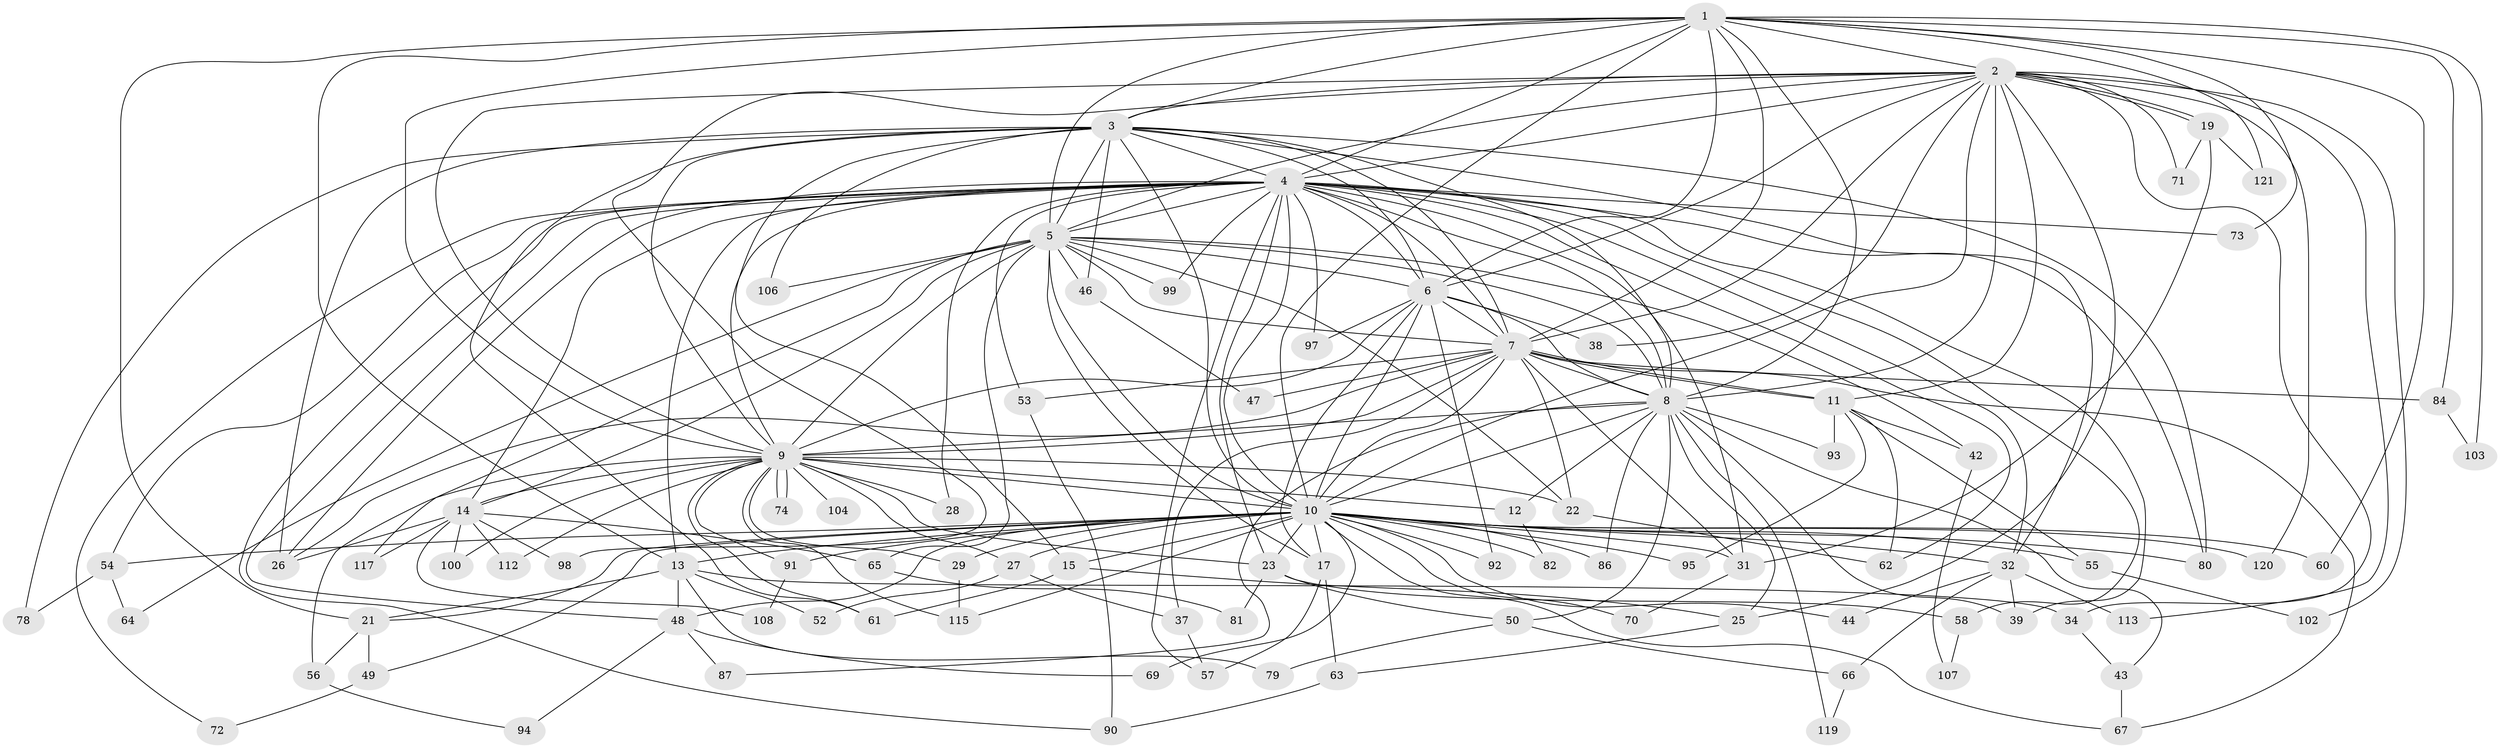 // original degree distribution, {18: 0.01639344262295082, 21: 0.00819672131147541, 30: 0.00819672131147541, 19: 0.01639344262295082, 14: 0.00819672131147541, 16: 0.00819672131147541, 27: 0.00819672131147541, 35: 0.00819672131147541, 5: 0.04918032786885246, 4: 0.09016393442622951, 8: 0.01639344262295082, 3: 0.26229508196721313, 7: 0.00819672131147541, 2: 0.47540983606557374, 6: 0.01639344262295082}
// Generated by graph-tools (version 1.1) at 2025/10/02/27/25 16:10:58]
// undirected, 91 vertices, 228 edges
graph export_dot {
graph [start="1"]
  node [color=gray90,style=filled];
  1 [super="+109"];
  2 [super="+122"];
  3 [super="+68"];
  4 [super="+89"];
  5 [super="+36"];
  6 [super="+24"];
  7 [super="+88"];
  8 [super="+20"];
  9 [super="+16"];
  10 [super="+18"];
  11 [super="+41"];
  12 [super="+101"];
  13 [super="+105"];
  14 [super="+45"];
  15;
  17 [super="+51"];
  19 [super="+75"];
  21 [super="+33"];
  22;
  23 [super="+30"];
  25 [super="+59"];
  26 [super="+114"];
  27;
  28;
  29 [super="+40"];
  31 [super="+111"];
  32 [super="+35"];
  34;
  37;
  38;
  39 [super="+110"];
  42;
  43;
  44;
  46;
  47;
  48 [super="+85"];
  49;
  50;
  52;
  53;
  54;
  55;
  56;
  57 [super="+77"];
  58;
  60;
  61 [super="+83"];
  62 [super="+76"];
  63;
  64;
  65;
  66;
  67;
  69;
  70;
  71;
  72;
  73;
  74;
  78;
  79;
  80 [super="+96"];
  81;
  82;
  84;
  86;
  87;
  90 [super="+118"];
  91;
  92;
  93;
  94;
  95;
  97;
  98;
  99;
  100;
  102;
  103;
  104;
  106;
  107;
  108;
  112;
  113;
  115 [super="+116"];
  117;
  119;
  120;
  121;
  1 -- 2;
  1 -- 3;
  1 -- 4;
  1 -- 5 [weight=2];
  1 -- 6;
  1 -- 7;
  1 -- 8;
  1 -- 9;
  1 -- 10 [weight=2];
  1 -- 13;
  1 -- 21;
  1 -- 60;
  1 -- 73;
  1 -- 84;
  1 -- 103;
  1 -- 121;
  2 -- 3;
  2 -- 4;
  2 -- 5;
  2 -- 6;
  2 -- 7;
  2 -- 8 [weight=2];
  2 -- 9;
  2 -- 10;
  2 -- 19;
  2 -- 19;
  2 -- 25;
  2 -- 34;
  2 -- 38;
  2 -- 71;
  2 -- 98;
  2 -- 102;
  2 -- 113;
  2 -- 120;
  2 -- 11;
  3 -- 4;
  3 -- 5;
  3 -- 6;
  3 -- 7;
  3 -- 8 [weight=2];
  3 -- 9;
  3 -- 10;
  3 -- 15;
  3 -- 32;
  3 -- 46;
  3 -- 61;
  3 -- 78;
  3 -- 106;
  3 -- 26;
  3 -- 80;
  4 -- 5;
  4 -- 6 [weight=2];
  4 -- 7;
  4 -- 8;
  4 -- 9;
  4 -- 10;
  4 -- 14;
  4 -- 23;
  4 -- 26;
  4 -- 28;
  4 -- 32;
  4 -- 53;
  4 -- 54;
  4 -- 58;
  4 -- 62;
  4 -- 72;
  4 -- 73;
  4 -- 80;
  4 -- 90;
  4 -- 97;
  4 -- 99;
  4 -- 48;
  4 -- 57;
  4 -- 31;
  4 -- 13;
  4 -- 39;
  5 -- 6;
  5 -- 7;
  5 -- 8;
  5 -- 9;
  5 -- 10;
  5 -- 17;
  5 -- 42;
  5 -- 64;
  5 -- 65;
  5 -- 99;
  5 -- 106;
  5 -- 117;
  5 -- 14;
  5 -- 46;
  5 -- 22;
  6 -- 7;
  6 -- 8;
  6 -- 9;
  6 -- 10;
  6 -- 17;
  6 -- 38;
  6 -- 92;
  6 -- 97;
  7 -- 8;
  7 -- 9;
  7 -- 10;
  7 -- 11;
  7 -- 11;
  7 -- 22;
  7 -- 26;
  7 -- 31;
  7 -- 37;
  7 -- 47;
  7 -- 53;
  7 -- 84;
  7 -- 67;
  8 -- 9;
  8 -- 10;
  8 -- 12 [weight=2];
  8 -- 86;
  8 -- 93;
  8 -- 50;
  8 -- 119;
  8 -- 87;
  8 -- 39;
  8 -- 43;
  8 -- 25;
  9 -- 10 [weight=2];
  9 -- 12;
  9 -- 14;
  9 -- 22;
  9 -- 27;
  9 -- 28;
  9 -- 29 [weight=2];
  9 -- 56;
  9 -- 61;
  9 -- 74;
  9 -- 74;
  9 -- 91;
  9 -- 100;
  9 -- 104 [weight=2];
  9 -- 112;
  9 -- 115;
  9 -- 23;
  10 -- 13;
  10 -- 15;
  10 -- 21;
  10 -- 23;
  10 -- 27;
  10 -- 29;
  10 -- 31 [weight=2];
  10 -- 44;
  10 -- 48;
  10 -- 49;
  10 -- 54;
  10 -- 55;
  10 -- 67;
  10 -- 70;
  10 -- 82;
  10 -- 86;
  10 -- 91;
  10 -- 92;
  10 -- 95;
  10 -- 115;
  10 -- 120;
  10 -- 32;
  10 -- 80;
  10 -- 69;
  10 -- 60;
  10 -- 17;
  11 -- 42;
  11 -- 95;
  11 -- 55;
  11 -- 93;
  11 -- 62;
  12 -- 82;
  13 -- 34;
  13 -- 48;
  13 -- 52;
  13 -- 79;
  13 -- 21;
  14 -- 98;
  14 -- 108;
  14 -- 112;
  14 -- 117;
  14 -- 65;
  14 -- 100;
  14 -- 26;
  15 -- 25;
  15 -- 61;
  17 -- 57;
  17 -- 63;
  19 -- 71;
  19 -- 121;
  19 -- 31;
  21 -- 56;
  21 -- 49;
  22 -- 62;
  23 -- 50;
  23 -- 58;
  23 -- 81;
  25 -- 63;
  27 -- 37;
  27 -- 52;
  29 -- 115;
  31 -- 70;
  32 -- 44;
  32 -- 66;
  32 -- 113;
  32 -- 39;
  34 -- 43;
  37 -- 57;
  42 -- 107;
  43 -- 67;
  46 -- 47;
  48 -- 69;
  48 -- 87;
  48 -- 94;
  49 -- 72;
  50 -- 66;
  50 -- 79;
  53 -- 90;
  54 -- 64;
  54 -- 78;
  55 -- 102;
  56 -- 94;
  58 -- 107;
  63 -- 90;
  65 -- 81;
  66 -- 119;
  84 -- 103;
  91 -- 108;
}
